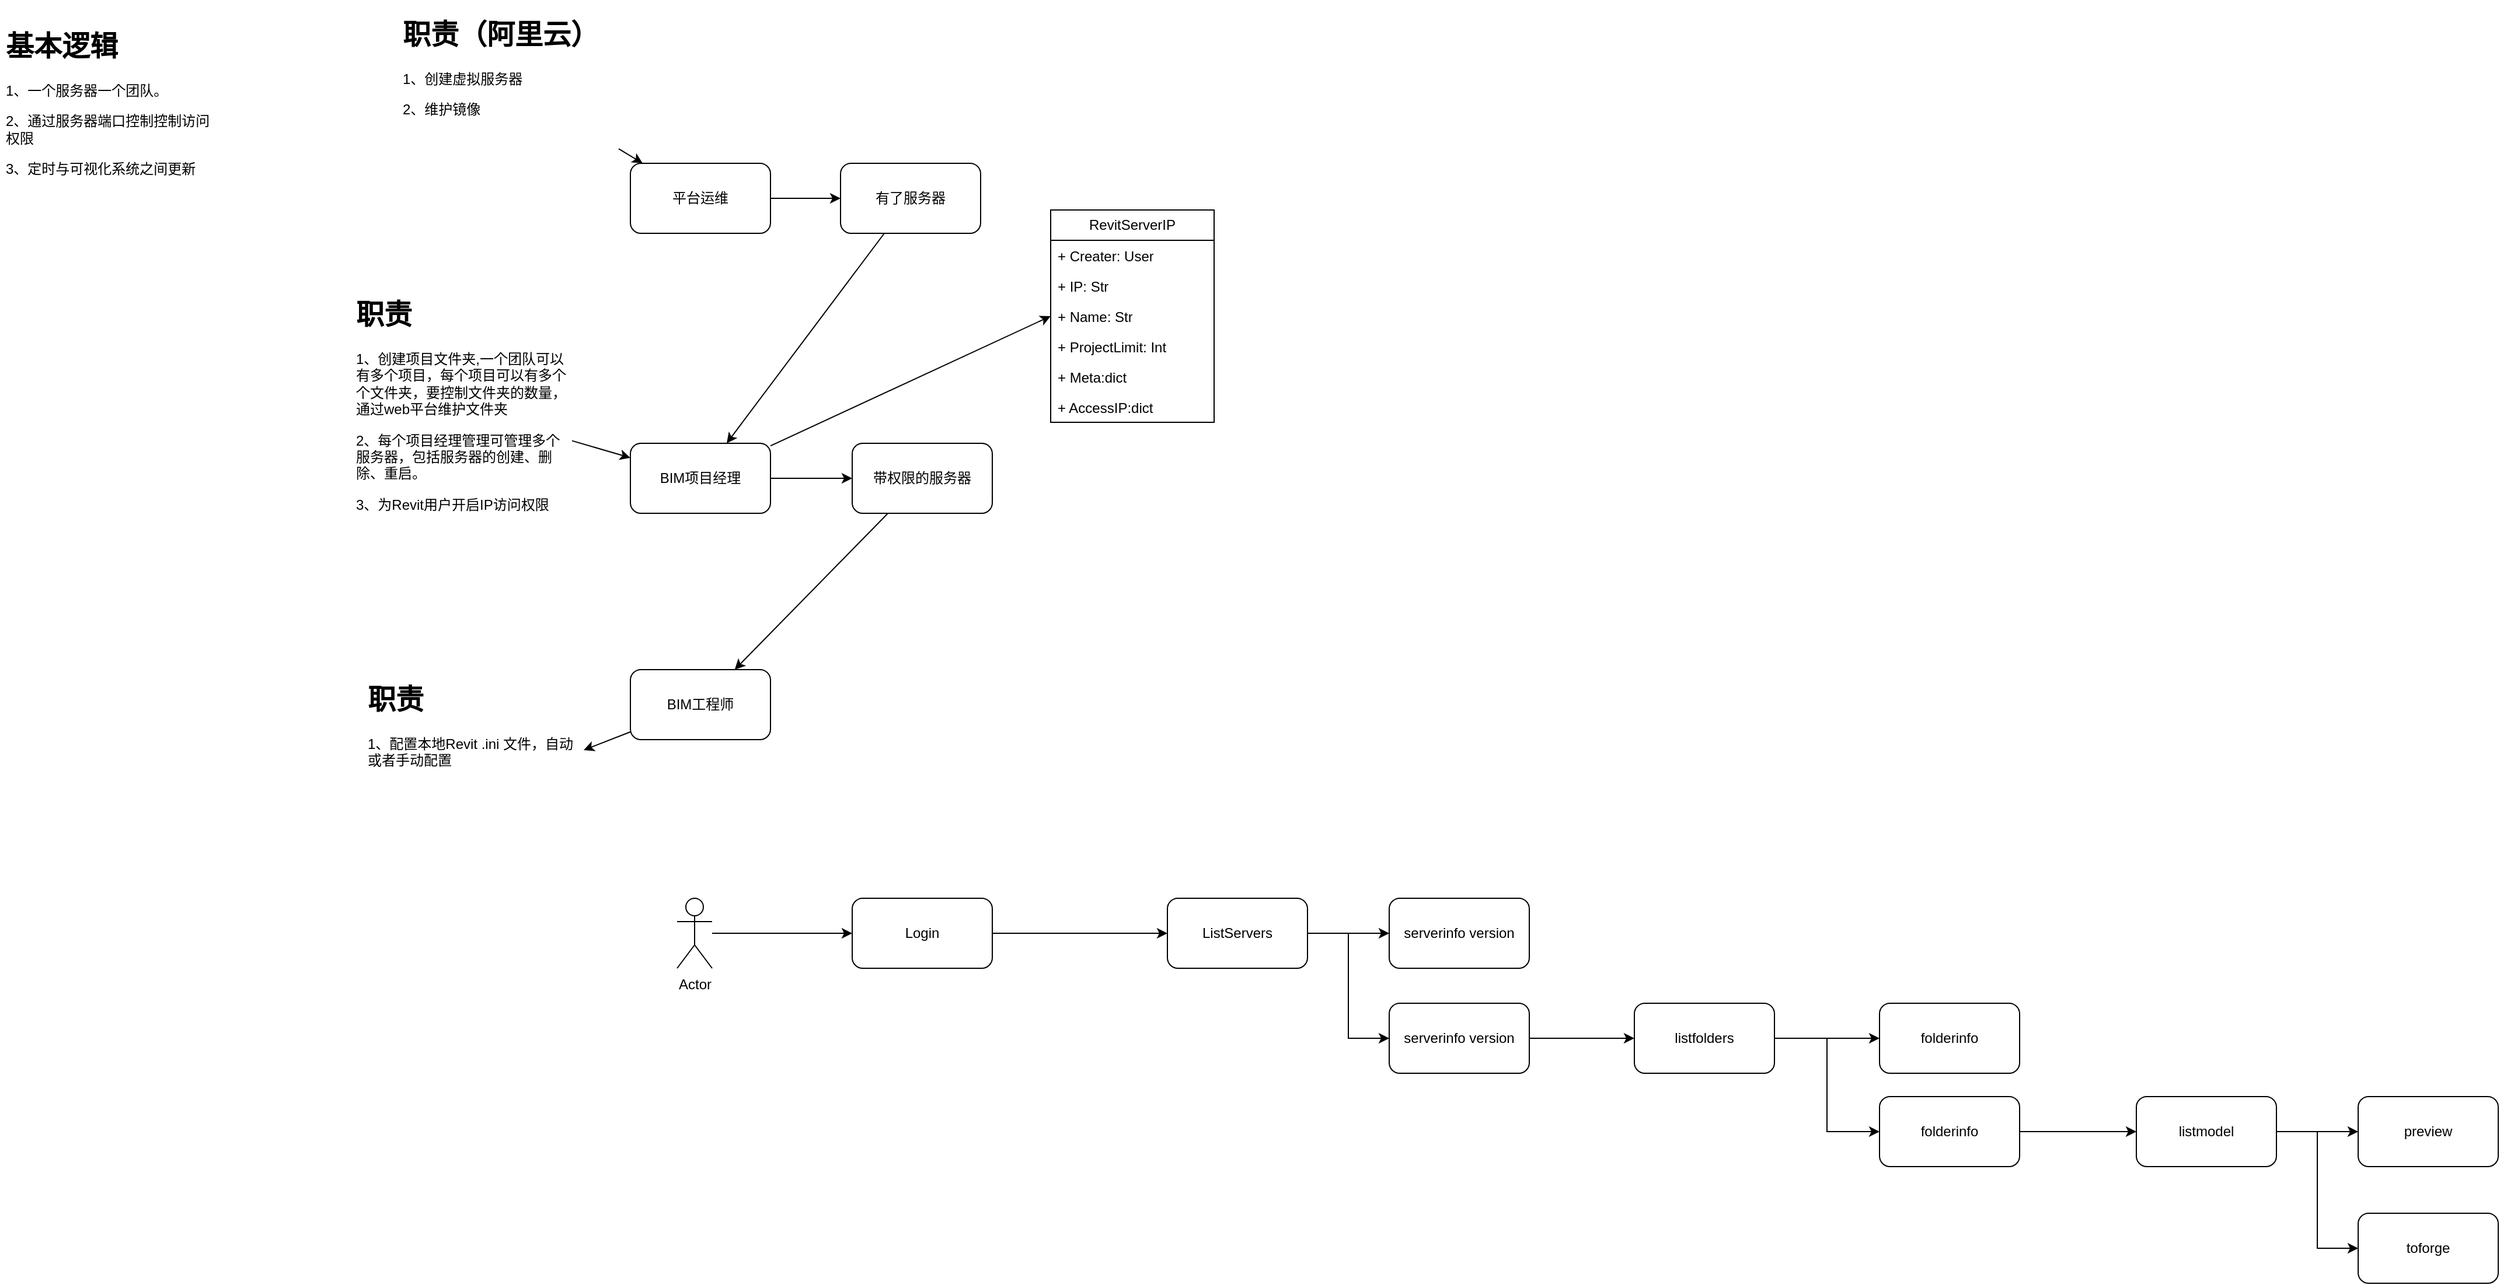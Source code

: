 <mxfile version="23.1.1" type="github">
  <diagram name="第 1 页" id="C5rgSx3-8mp9NiyUPTNc">
    <mxGraphModel dx="2603" dy="1601" grid="1" gridSize="10" guides="1" tooltips="1" connect="1" arrows="1" fold="1" page="1" pageScale="1" pageWidth="1169" pageHeight="827" math="0" shadow="0">
      <root>
        <mxCell id="0" />
        <mxCell id="1" parent="0" />
        <mxCell id="Q9i_MkaJGBs9NDlkvjRn-12" style="edgeStyle=orthogonalEdgeStyle;rounded=0;orthogonalLoop=1;jettySize=auto;html=1;" parent="1" source="X5Y5r0WMPsO4QRbYjIiB-1" target="Q9i_MkaJGBs9NDlkvjRn-11" edge="1">
          <mxGeometry relative="1" as="geometry" />
        </mxCell>
        <mxCell id="Ryq_IudqrSGxqpvXv--m-2" style="rounded=0;orthogonalLoop=1;jettySize=auto;html=1;entryX=0;entryY=0.5;entryDx=0;entryDy=0;" parent="1" source="X5Y5r0WMPsO4QRbYjIiB-1" target="Ryq_IudqrSGxqpvXv--m-6" edge="1">
          <mxGeometry relative="1" as="geometry">
            <mxPoint x="520" y="45" as="targetPoint" />
          </mxGeometry>
        </mxCell>
        <mxCell id="X5Y5r0WMPsO4QRbYjIiB-1" value="BIM项目经理" style="rounded=1;whiteSpace=wrap;html=1;" parent="1" vertex="1">
          <mxGeometry x="120" y="160" width="120" height="60" as="geometry" />
        </mxCell>
        <mxCell id="Q9i_MkaJGBs9NDlkvjRn-16" style="rounded=0;orthogonalLoop=1;jettySize=auto;html=1;" parent="1" source="Q9i_MkaJGBs9NDlkvjRn-1" target="Q9i_MkaJGBs9NDlkvjRn-15" edge="1">
          <mxGeometry relative="1" as="geometry" />
        </mxCell>
        <mxCell id="Q9i_MkaJGBs9NDlkvjRn-1" value="BIM工程师" style="rounded=1;whiteSpace=wrap;html=1;" parent="1" vertex="1">
          <mxGeometry x="120" y="354" width="120" height="60" as="geometry" />
        </mxCell>
        <mxCell id="Q9i_MkaJGBs9NDlkvjRn-3" style="rounded=0;orthogonalLoop=1;jettySize=auto;html=1;" parent="1" source="Q9i_MkaJGBs9NDlkvjRn-2" target="X5Y5r0WMPsO4QRbYjIiB-1" edge="1">
          <mxGeometry relative="1" as="geometry" />
        </mxCell>
        <mxCell id="Q9i_MkaJGBs9NDlkvjRn-2" value="&lt;h1&gt;职责&lt;/h1&gt;&lt;p&gt;1、创建项目文件夹,一个团队可以有多个项目，每个项目可以有多个个文件夹，要控制文件夹的数量，通过web平台维护文件夹&lt;/p&gt;&lt;p&gt;2、每个项目经理管理可管理多个服务器，包括服务器的创建、删除、重启。&lt;/p&gt;&lt;p&gt;3、为Revit用户开启IP访问权限&lt;br&gt;&lt;/p&gt;" style="text;html=1;strokeColor=none;fillColor=none;spacing=5;spacingTop=-20;whiteSpace=wrap;overflow=hidden;rounded=0;" parent="1" vertex="1">
          <mxGeometry x="-120" y="30" width="190" height="200" as="geometry" />
        </mxCell>
        <mxCell id="Q9i_MkaJGBs9NDlkvjRn-8" style="edgeStyle=orthogonalEdgeStyle;rounded=0;orthogonalLoop=1;jettySize=auto;html=1;" parent="1" source="Q9i_MkaJGBs9NDlkvjRn-4" target="Q9i_MkaJGBs9NDlkvjRn-7" edge="1">
          <mxGeometry relative="1" as="geometry" />
        </mxCell>
        <mxCell id="Q9i_MkaJGBs9NDlkvjRn-4" value="平台运维" style="rounded=1;whiteSpace=wrap;html=1;" parent="1" vertex="1">
          <mxGeometry x="120" y="-80" width="120" height="60" as="geometry" />
        </mxCell>
        <mxCell id="Q9i_MkaJGBs9NDlkvjRn-6" style="rounded=0;orthogonalLoop=1;jettySize=auto;html=1;" parent="1" source="Q9i_MkaJGBs9NDlkvjRn-5" target="Q9i_MkaJGBs9NDlkvjRn-4" edge="1">
          <mxGeometry relative="1" as="geometry" />
        </mxCell>
        <mxCell id="Q9i_MkaJGBs9NDlkvjRn-5" value="&lt;h1&gt;职责（阿里云）&lt;/h1&gt;&lt;p&gt;1、创建虚拟服务器&lt;/p&gt;&lt;p&gt;2、维护镜像&lt;br&gt;&lt;/p&gt;" style="text;html=1;strokeColor=none;fillColor=none;spacing=5;spacingTop=-20;whiteSpace=wrap;overflow=hidden;rounded=0;" parent="1" vertex="1">
          <mxGeometry x="-80" y="-210" width="190" height="120" as="geometry" />
        </mxCell>
        <mxCell id="Q9i_MkaJGBs9NDlkvjRn-10" style="rounded=0;orthogonalLoop=1;jettySize=auto;html=1;" parent="1" source="Q9i_MkaJGBs9NDlkvjRn-7" target="X5Y5r0WMPsO4QRbYjIiB-1" edge="1">
          <mxGeometry relative="1" as="geometry" />
        </mxCell>
        <mxCell id="Q9i_MkaJGBs9NDlkvjRn-7" value="有了服务器" style="rounded=1;whiteSpace=wrap;html=1;" parent="1" vertex="1">
          <mxGeometry x="300" y="-80" width="120" height="60" as="geometry" />
        </mxCell>
        <mxCell id="Q9i_MkaJGBs9NDlkvjRn-9" value="&lt;h1&gt;基本逻辑&lt;br&gt;&lt;/h1&gt;&lt;p&gt;1、一个服务器一个团队。&lt;/p&gt;&lt;p&gt;2、通过服务器端口控制控制访问权限&lt;/p&gt;&lt;p&gt;3、定时与可视化系统之间更新&lt;br&gt;&lt;/p&gt;&lt;p&gt;&lt;br&gt;&lt;/p&gt;" style="text;html=1;strokeColor=none;fillColor=none;spacing=5;spacingTop=-20;whiteSpace=wrap;overflow=hidden;rounded=0;" parent="1" vertex="1">
          <mxGeometry x="-420" y="-200" width="190" height="150" as="geometry" />
        </mxCell>
        <mxCell id="Q9i_MkaJGBs9NDlkvjRn-13" style="rounded=0;orthogonalLoop=1;jettySize=auto;html=1;" parent="1" source="Q9i_MkaJGBs9NDlkvjRn-11" target="Q9i_MkaJGBs9NDlkvjRn-1" edge="1">
          <mxGeometry relative="1" as="geometry" />
        </mxCell>
        <mxCell id="Q9i_MkaJGBs9NDlkvjRn-11" value="带权限的服务器" style="rounded=1;whiteSpace=wrap;html=1;" parent="1" vertex="1">
          <mxGeometry x="310" y="160" width="120" height="60" as="geometry" />
        </mxCell>
        <mxCell id="Q9i_MkaJGBs9NDlkvjRn-15" value="&lt;h1&gt;职责&lt;/h1&gt;&lt;p&gt;1、配置本地Revit .ini 文件，自动或者手动配置&lt;br&gt;&lt;/p&gt;" style="text;html=1;strokeColor=none;fillColor=none;spacing=5;spacingTop=-20;whiteSpace=wrap;overflow=hidden;rounded=0;" parent="1" vertex="1">
          <mxGeometry x="-110" y="360" width="190" height="200" as="geometry" />
        </mxCell>
        <mxCell id="Ryq_IudqrSGxqpvXv--m-4" value="RevitServerIP" style="swimlane;fontStyle=0;childLayout=stackLayout;horizontal=1;startSize=26;fillColor=none;horizontalStack=0;resizeParent=1;resizeParentMax=0;resizeLast=0;collapsible=1;marginBottom=0;whiteSpace=wrap;html=1;" parent="1" vertex="1">
          <mxGeometry x="480" y="-40" width="140" height="182" as="geometry" />
        </mxCell>
        <mxCell id="Ryq_IudqrSGxqpvXv--m-10" value="+ Creater: User" style="text;strokeColor=none;fillColor=none;align=left;verticalAlign=top;spacingLeft=4;spacingRight=4;overflow=hidden;rotatable=0;points=[[0,0.5],[1,0.5]];portConstraint=eastwest;whiteSpace=wrap;html=1;" parent="Ryq_IudqrSGxqpvXv--m-4" vertex="1">
          <mxGeometry y="26" width="140" height="26" as="geometry" />
        </mxCell>
        <mxCell id="Ryq_IudqrSGxqpvXv--m-5" value="+ IP: Str" style="text;strokeColor=none;fillColor=none;align=left;verticalAlign=top;spacingLeft=4;spacingRight=4;overflow=hidden;rotatable=0;points=[[0,0.5],[1,0.5]];portConstraint=eastwest;whiteSpace=wrap;html=1;" parent="Ryq_IudqrSGxqpvXv--m-4" vertex="1">
          <mxGeometry y="52" width="140" height="26" as="geometry" />
        </mxCell>
        <mxCell id="Ryq_IudqrSGxqpvXv--m-6" value="+ Name: Str" style="text;strokeColor=none;fillColor=none;align=left;verticalAlign=top;spacingLeft=4;spacingRight=4;overflow=hidden;rotatable=0;points=[[0,0.5],[1,0.5]];portConstraint=eastwest;whiteSpace=wrap;html=1;" parent="Ryq_IudqrSGxqpvXv--m-4" vertex="1">
          <mxGeometry y="78" width="140" height="26" as="geometry" />
        </mxCell>
        <mxCell id="Ryq_IudqrSGxqpvXv--m-7" value="+ ProjectLimit: Int" style="text;strokeColor=none;fillColor=none;align=left;verticalAlign=top;spacingLeft=4;spacingRight=4;overflow=hidden;rotatable=0;points=[[0,0.5],[1,0.5]];portConstraint=eastwest;whiteSpace=wrap;html=1;" parent="Ryq_IudqrSGxqpvXv--m-4" vertex="1">
          <mxGeometry y="104" width="140" height="26" as="geometry" />
        </mxCell>
        <mxCell id="Ryq_IudqrSGxqpvXv--m-8" value="+ Meta:dict" style="text;strokeColor=none;fillColor=none;align=left;verticalAlign=top;spacingLeft=4;spacingRight=4;overflow=hidden;rotatable=0;points=[[0,0.5],[1,0.5]];portConstraint=eastwest;whiteSpace=wrap;html=1;" parent="Ryq_IudqrSGxqpvXv--m-4" vertex="1">
          <mxGeometry y="130" width="140" height="26" as="geometry" />
        </mxCell>
        <mxCell id="Ryq_IudqrSGxqpvXv--m-9" value="+ AccessIP:dict" style="text;strokeColor=none;fillColor=none;align=left;verticalAlign=top;spacingLeft=4;spacingRight=4;overflow=hidden;rotatable=0;points=[[0,0.5],[1,0.5]];portConstraint=eastwest;whiteSpace=wrap;html=1;" parent="Ryq_IudqrSGxqpvXv--m-4" vertex="1">
          <mxGeometry y="156" width="140" height="26" as="geometry" />
        </mxCell>
        <mxCell id="2CLAxyI6eMahFZpv97hf-4" style="rounded=0;orthogonalLoop=1;jettySize=auto;html=1;" edge="1" parent="1" source="2CLAxyI6eMahFZpv97hf-2" target="2CLAxyI6eMahFZpv97hf-3">
          <mxGeometry relative="1" as="geometry" />
        </mxCell>
        <mxCell id="2CLAxyI6eMahFZpv97hf-2" value="Actor" style="shape=umlActor;verticalLabelPosition=bottom;verticalAlign=top;html=1;outlineConnect=0;" vertex="1" parent="1">
          <mxGeometry x="160" y="550" width="30" height="60" as="geometry" />
        </mxCell>
        <mxCell id="2CLAxyI6eMahFZpv97hf-6" style="edgeStyle=orthogonalEdgeStyle;rounded=0;orthogonalLoop=1;jettySize=auto;html=1;" edge="1" parent="1" source="2CLAxyI6eMahFZpv97hf-3" target="2CLAxyI6eMahFZpv97hf-5">
          <mxGeometry relative="1" as="geometry" />
        </mxCell>
        <mxCell id="2CLAxyI6eMahFZpv97hf-3" value="Login" style="rounded=1;whiteSpace=wrap;html=1;" vertex="1" parent="1">
          <mxGeometry x="310" y="550" width="120" height="60" as="geometry" />
        </mxCell>
        <mxCell id="2CLAxyI6eMahFZpv97hf-8" style="edgeStyle=orthogonalEdgeStyle;rounded=0;orthogonalLoop=1;jettySize=auto;html=1;" edge="1" parent="1" source="2CLAxyI6eMahFZpv97hf-5" target="2CLAxyI6eMahFZpv97hf-7">
          <mxGeometry relative="1" as="geometry" />
        </mxCell>
        <mxCell id="2CLAxyI6eMahFZpv97hf-11" style="edgeStyle=orthogonalEdgeStyle;rounded=0;orthogonalLoop=1;jettySize=auto;html=1;entryX=0;entryY=0.5;entryDx=0;entryDy=0;" edge="1" parent="1" source="2CLAxyI6eMahFZpv97hf-5" target="2CLAxyI6eMahFZpv97hf-10">
          <mxGeometry relative="1" as="geometry" />
        </mxCell>
        <mxCell id="2CLAxyI6eMahFZpv97hf-5" value="ListServers" style="rounded=1;whiteSpace=wrap;html=1;" vertex="1" parent="1">
          <mxGeometry x="580" y="550" width="120" height="60" as="geometry" />
        </mxCell>
        <mxCell id="2CLAxyI6eMahFZpv97hf-7" value="serverinfo version" style="rounded=1;whiteSpace=wrap;html=1;" vertex="1" parent="1">
          <mxGeometry x="770" y="550" width="120" height="60" as="geometry" />
        </mxCell>
        <mxCell id="2CLAxyI6eMahFZpv97hf-13" style="edgeStyle=orthogonalEdgeStyle;rounded=0;orthogonalLoop=1;jettySize=auto;html=1;" edge="1" parent="1" source="2CLAxyI6eMahFZpv97hf-10" target="2CLAxyI6eMahFZpv97hf-12">
          <mxGeometry relative="1" as="geometry" />
        </mxCell>
        <mxCell id="2CLAxyI6eMahFZpv97hf-10" value="serverinfo version" style="rounded=1;whiteSpace=wrap;html=1;" vertex="1" parent="1">
          <mxGeometry x="770" y="640" width="120" height="60" as="geometry" />
        </mxCell>
        <mxCell id="2CLAxyI6eMahFZpv97hf-15" style="edgeStyle=orthogonalEdgeStyle;rounded=0;orthogonalLoop=1;jettySize=auto;html=1;" edge="1" parent="1" source="2CLAxyI6eMahFZpv97hf-12" target="2CLAxyI6eMahFZpv97hf-14">
          <mxGeometry relative="1" as="geometry" />
        </mxCell>
        <mxCell id="2CLAxyI6eMahFZpv97hf-19" style="edgeStyle=orthogonalEdgeStyle;rounded=0;orthogonalLoop=1;jettySize=auto;html=1;entryX=0;entryY=0.5;entryDx=0;entryDy=0;" edge="1" parent="1" source="2CLAxyI6eMahFZpv97hf-12" target="2CLAxyI6eMahFZpv97hf-18">
          <mxGeometry relative="1" as="geometry" />
        </mxCell>
        <mxCell id="2CLAxyI6eMahFZpv97hf-12" value="listfolders" style="rounded=1;whiteSpace=wrap;html=1;" vertex="1" parent="1">
          <mxGeometry x="980" y="640" width="120" height="60" as="geometry" />
        </mxCell>
        <mxCell id="2CLAxyI6eMahFZpv97hf-14" value="folderinfo" style="rounded=1;whiteSpace=wrap;html=1;" vertex="1" parent="1">
          <mxGeometry x="1190" y="640" width="120" height="60" as="geometry" />
        </mxCell>
        <mxCell id="2CLAxyI6eMahFZpv97hf-22" style="edgeStyle=orthogonalEdgeStyle;rounded=0;orthogonalLoop=1;jettySize=auto;html=1;" edge="1" parent="1" source="2CLAxyI6eMahFZpv97hf-16" target="2CLAxyI6eMahFZpv97hf-21">
          <mxGeometry relative="1" as="geometry" />
        </mxCell>
        <mxCell id="2CLAxyI6eMahFZpv97hf-24" style="edgeStyle=orthogonalEdgeStyle;rounded=0;orthogonalLoop=1;jettySize=auto;html=1;entryX=0;entryY=0.5;entryDx=0;entryDy=0;" edge="1" parent="1" source="2CLAxyI6eMahFZpv97hf-16" target="2CLAxyI6eMahFZpv97hf-23">
          <mxGeometry relative="1" as="geometry" />
        </mxCell>
        <mxCell id="2CLAxyI6eMahFZpv97hf-16" value="listmodel" style="rounded=1;whiteSpace=wrap;html=1;" vertex="1" parent="1">
          <mxGeometry x="1410" y="720" width="120" height="60" as="geometry" />
        </mxCell>
        <mxCell id="2CLAxyI6eMahFZpv97hf-20" style="edgeStyle=orthogonalEdgeStyle;rounded=0;orthogonalLoop=1;jettySize=auto;html=1;" edge="1" parent="1" source="2CLAxyI6eMahFZpv97hf-18" target="2CLAxyI6eMahFZpv97hf-16">
          <mxGeometry relative="1" as="geometry" />
        </mxCell>
        <mxCell id="2CLAxyI6eMahFZpv97hf-18" value="folderinfo" style="rounded=1;whiteSpace=wrap;html=1;" vertex="1" parent="1">
          <mxGeometry x="1190" y="720" width="120" height="60" as="geometry" />
        </mxCell>
        <mxCell id="2CLAxyI6eMahFZpv97hf-21" value="preview" style="rounded=1;whiteSpace=wrap;html=1;" vertex="1" parent="1">
          <mxGeometry x="1600" y="720" width="120" height="60" as="geometry" />
        </mxCell>
        <mxCell id="2CLAxyI6eMahFZpv97hf-23" value="toforge" style="rounded=1;whiteSpace=wrap;html=1;" vertex="1" parent="1">
          <mxGeometry x="1600" y="820" width="120" height="60" as="geometry" />
        </mxCell>
      </root>
    </mxGraphModel>
  </diagram>
</mxfile>
